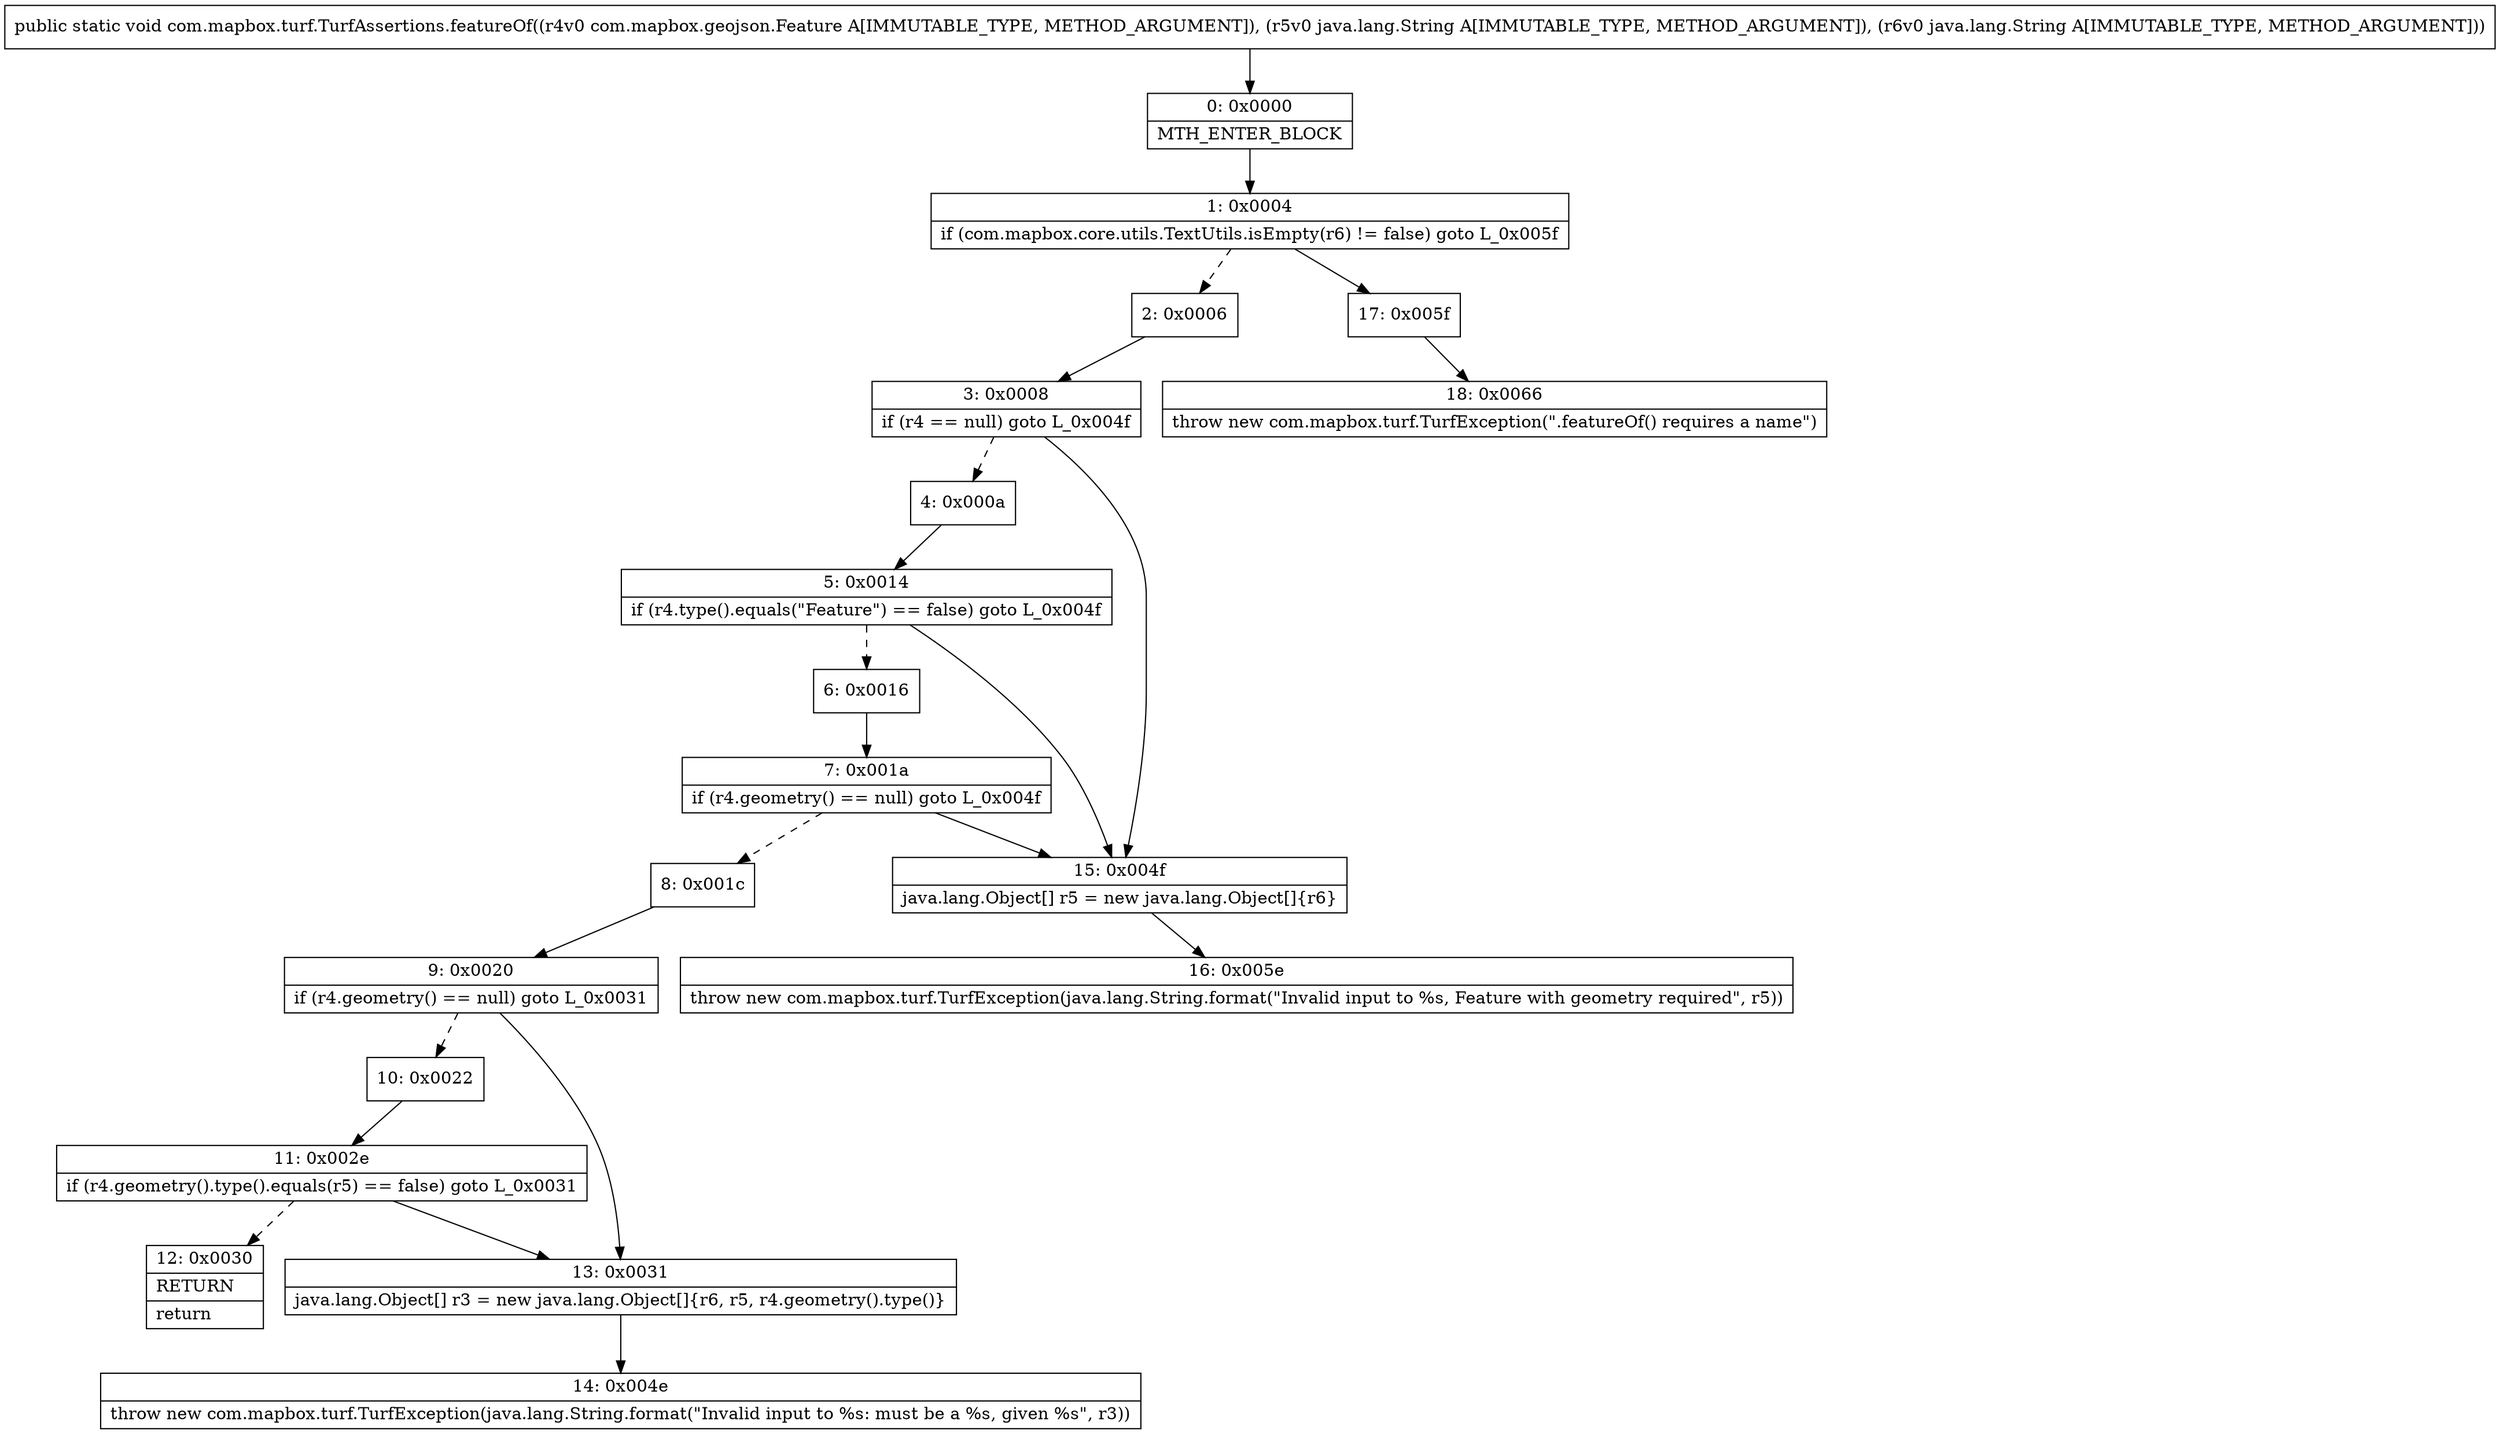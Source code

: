 digraph "CFG forcom.mapbox.turf.TurfAssertions.featureOf(Lcom\/mapbox\/geojson\/Feature;Ljava\/lang\/String;Ljava\/lang\/String;)V" {
Node_0 [shape=record,label="{0\:\ 0x0000|MTH_ENTER_BLOCK\l}"];
Node_1 [shape=record,label="{1\:\ 0x0004|if (com.mapbox.core.utils.TextUtils.isEmpty(r6) != false) goto L_0x005f\l}"];
Node_2 [shape=record,label="{2\:\ 0x0006}"];
Node_3 [shape=record,label="{3\:\ 0x0008|if (r4 == null) goto L_0x004f\l}"];
Node_4 [shape=record,label="{4\:\ 0x000a}"];
Node_5 [shape=record,label="{5\:\ 0x0014|if (r4.type().equals(\"Feature\") == false) goto L_0x004f\l}"];
Node_6 [shape=record,label="{6\:\ 0x0016}"];
Node_7 [shape=record,label="{7\:\ 0x001a|if (r4.geometry() == null) goto L_0x004f\l}"];
Node_8 [shape=record,label="{8\:\ 0x001c}"];
Node_9 [shape=record,label="{9\:\ 0x0020|if (r4.geometry() == null) goto L_0x0031\l}"];
Node_10 [shape=record,label="{10\:\ 0x0022}"];
Node_11 [shape=record,label="{11\:\ 0x002e|if (r4.geometry().type().equals(r5) == false) goto L_0x0031\l}"];
Node_12 [shape=record,label="{12\:\ 0x0030|RETURN\l|return\l}"];
Node_13 [shape=record,label="{13\:\ 0x0031|java.lang.Object[] r3 = new java.lang.Object[]\{r6, r5, r4.geometry().type()\}\l}"];
Node_14 [shape=record,label="{14\:\ 0x004e|throw new com.mapbox.turf.TurfException(java.lang.String.format(\"Invalid input to %s: must be a %s, given %s\", r3))\l}"];
Node_15 [shape=record,label="{15\:\ 0x004f|java.lang.Object[] r5 = new java.lang.Object[]\{r6\}\l}"];
Node_16 [shape=record,label="{16\:\ 0x005e|throw new com.mapbox.turf.TurfException(java.lang.String.format(\"Invalid input to %s, Feature with geometry required\", r5))\l}"];
Node_17 [shape=record,label="{17\:\ 0x005f}"];
Node_18 [shape=record,label="{18\:\ 0x0066|throw new com.mapbox.turf.TurfException(\".featureOf() requires a name\")\l}"];
MethodNode[shape=record,label="{public static void com.mapbox.turf.TurfAssertions.featureOf((r4v0 com.mapbox.geojson.Feature A[IMMUTABLE_TYPE, METHOD_ARGUMENT]), (r5v0 java.lang.String A[IMMUTABLE_TYPE, METHOD_ARGUMENT]), (r6v0 java.lang.String A[IMMUTABLE_TYPE, METHOD_ARGUMENT])) }"];
MethodNode -> Node_0;
Node_0 -> Node_1;
Node_1 -> Node_2[style=dashed];
Node_1 -> Node_17;
Node_2 -> Node_3;
Node_3 -> Node_4[style=dashed];
Node_3 -> Node_15;
Node_4 -> Node_5;
Node_5 -> Node_6[style=dashed];
Node_5 -> Node_15;
Node_6 -> Node_7;
Node_7 -> Node_8[style=dashed];
Node_7 -> Node_15;
Node_8 -> Node_9;
Node_9 -> Node_10[style=dashed];
Node_9 -> Node_13;
Node_10 -> Node_11;
Node_11 -> Node_12[style=dashed];
Node_11 -> Node_13;
Node_13 -> Node_14;
Node_15 -> Node_16;
Node_17 -> Node_18;
}


